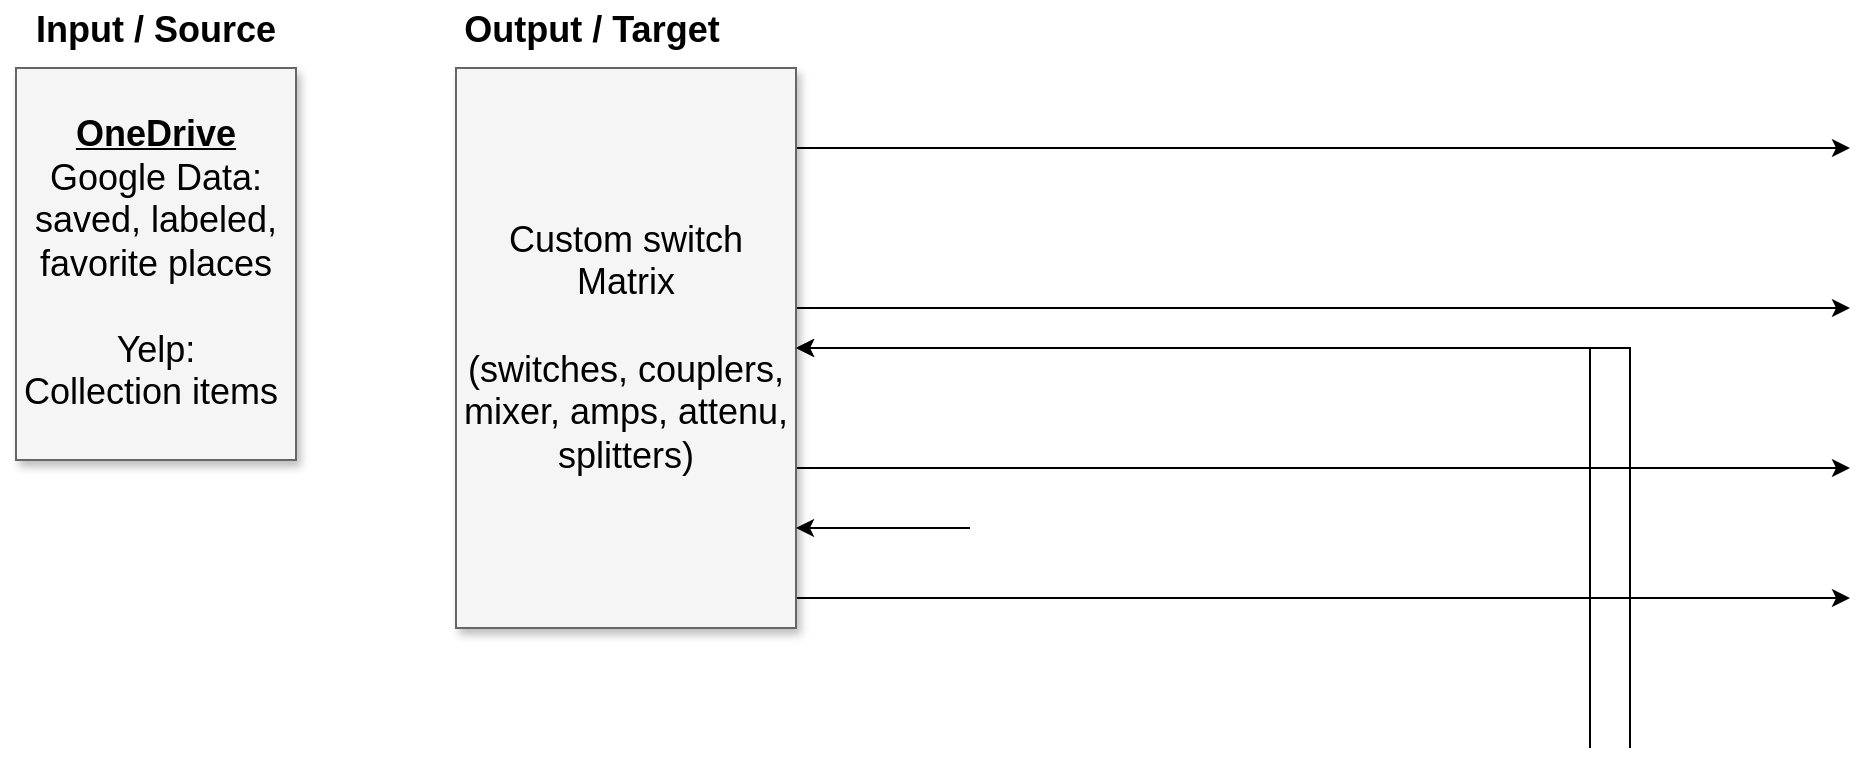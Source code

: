<mxfile version="20.8.15" type="github">
  <diagram name="Page-1" id="90a13364-a465-7bf4-72fc-28e22215d7a0">
    <mxGraphModel dx="1674" dy="729" grid="1" gridSize="10" guides="1" tooltips="1" connect="1" arrows="1" fold="1" page="1" pageScale="1.5" pageWidth="1169" pageHeight="826" background="none" math="0" shadow="0">
      <root>
        <mxCell id="0" style=";html=1;" />
        <mxCell id="1" style=";html=1;" parent="0" />
        <mxCell id="3a17f1ce550125da-13" style="edgeStyle=elbowEdgeStyle;rounded=0;html=1;startArrow=none;startFill=0;jettySize=auto;orthogonalLoop=1;fontSize=18;elbow=vertical;" parent="1" source="3a17f1ce550125da-2" edge="1">
          <mxGeometry relative="1" as="geometry">
            <mxPoint x="1037" y="474" as="targetPoint" />
          </mxGeometry>
        </mxCell>
        <mxCell id="3a17f1ce550125da-14" style="edgeStyle=elbowEdgeStyle;rounded=0;html=1;startArrow=none;startFill=0;jettySize=auto;orthogonalLoop=1;fontSize=18;elbow=vertical;" parent="1" source="3a17f1ce550125da-2" edge="1">
          <mxGeometry relative="1" as="geometry">
            <mxPoint x="1037" y="554" as="targetPoint" />
          </mxGeometry>
        </mxCell>
        <mxCell id="3a17f1ce550125da-15" style="edgeStyle=elbowEdgeStyle;rounded=0;html=1;startArrow=none;startFill=0;jettySize=auto;orthogonalLoop=1;fontSize=18;elbow=vertical;" parent="1" source="3a17f1ce550125da-2" edge="1">
          <mxGeometry relative="1" as="geometry">
            <mxPoint x="1037" y="634" as="targetPoint" />
          </mxGeometry>
        </mxCell>
        <mxCell id="3a17f1ce550125da-16" style="edgeStyle=elbowEdgeStyle;rounded=0;html=1;startArrow=none;startFill=0;jettySize=auto;orthogonalLoop=1;fontSize=18;elbow=vertical;" parent="1" source="3a17f1ce550125da-2" edge="1">
          <mxGeometry relative="1" as="geometry">
            <mxPoint x="1037" y="699" as="targetPoint" />
          </mxGeometry>
        </mxCell>
        <mxCell id="3a17f1ce550125da-17" style="edgeStyle=elbowEdgeStyle;rounded=0;html=1;startArrow=none;startFill=0;jettySize=auto;orthogonalLoop=1;fontSize=18;" parent="1" target="3a17f1ce550125da-2" edge="1">
          <mxGeometry relative="1" as="geometry">
            <Array as="points">
              <mxPoint x="907" y="754" />
            </Array>
            <mxPoint x="907" y="774" as="sourcePoint" />
          </mxGeometry>
        </mxCell>
        <mxCell id="3a17f1ce550125da-2" value="Custom switch Matrix&lt;div&gt;&lt;br&gt;&lt;/div&gt;&lt;div&gt;(switches, couplers, mixer, amps, attenu, splitters)&lt;/div&gt;" style="whiteSpace=wrap;html=1;shadow=1;fontSize=18;fillColor=#f5f5f5;strokeColor=#666666;" parent="1" vertex="1">
          <mxGeometry x="340" y="434" width="170" height="280" as="geometry" />
        </mxCell>
        <mxCell id="3a17f1ce550125da-21" style="edgeStyle=elbowEdgeStyle;rounded=0;html=1;startArrow=none;startFill=0;jettySize=auto;orthogonalLoop=1;fontSize=18;elbow=vertical;" parent="1" target="3a17f1ce550125da-2" edge="1">
          <mxGeometry relative="1" as="geometry">
            <mxPoint x="597" y="664" as="sourcePoint" />
          </mxGeometry>
        </mxCell>
        <mxCell id="3a17f1ce550125da-22" style="edgeStyle=elbowEdgeStyle;rounded=0;html=1;startArrow=none;startFill=0;jettySize=auto;orthogonalLoop=1;fontSize=18;" parent="1" target="3a17f1ce550125da-2" edge="1">
          <mxGeometry relative="1" as="geometry">
            <mxPoint x="927" y="774" as="sourcePoint" />
            <mxPoint x="937" y="744" as="targetPoint" />
            <Array as="points">
              <mxPoint x="927" y="754" />
              <mxPoint x="907" y="754" />
            </Array>
          </mxGeometry>
        </mxCell>
        <mxCell id="gC0-dVrv1vUqgVdrwK94-1" value="&lt;b&gt;&lt;u&gt;OneDrive&lt;/u&gt;&lt;/b&gt;&lt;br&gt;Google Data:&lt;br style=&quot;border-color: var(--border-color);&quot;&gt;saved, labeled, favorite places&lt;br&gt;&lt;br&gt;Yelp:&lt;br&gt;Collection items&amp;nbsp;" style="whiteSpace=wrap;html=1;shadow=1;fontSize=18;fillColor=#f5f5f5;strokeColor=#666666;" vertex="1" parent="1">
          <mxGeometry x="120" y="434" width="140" height="196" as="geometry" />
        </mxCell>
        <mxCell id="gC0-dVrv1vUqgVdrwK94-8" value="&lt;b&gt;Output / Target&lt;/b&gt;" style="text;strokeColor=none;align=center;fillColor=none;html=1;verticalAlign=middle;whiteSpace=wrap;rounded=0;fontSize=18;" vertex="1" parent="1">
          <mxGeometry x="330" y="400" width="156" height="30" as="geometry" />
        </mxCell>
        <mxCell id="gC0-dVrv1vUqgVdrwK94-9" value="&lt;b&gt;Input / Source&lt;/b&gt;" style="text;strokeColor=none;align=center;fillColor=none;html=1;verticalAlign=middle;whiteSpace=wrap;rounded=0;fontSize=18;" vertex="1" parent="1">
          <mxGeometry x="112" y="400" width="156" height="30" as="geometry" />
        </mxCell>
      </root>
    </mxGraphModel>
  </diagram>
</mxfile>
